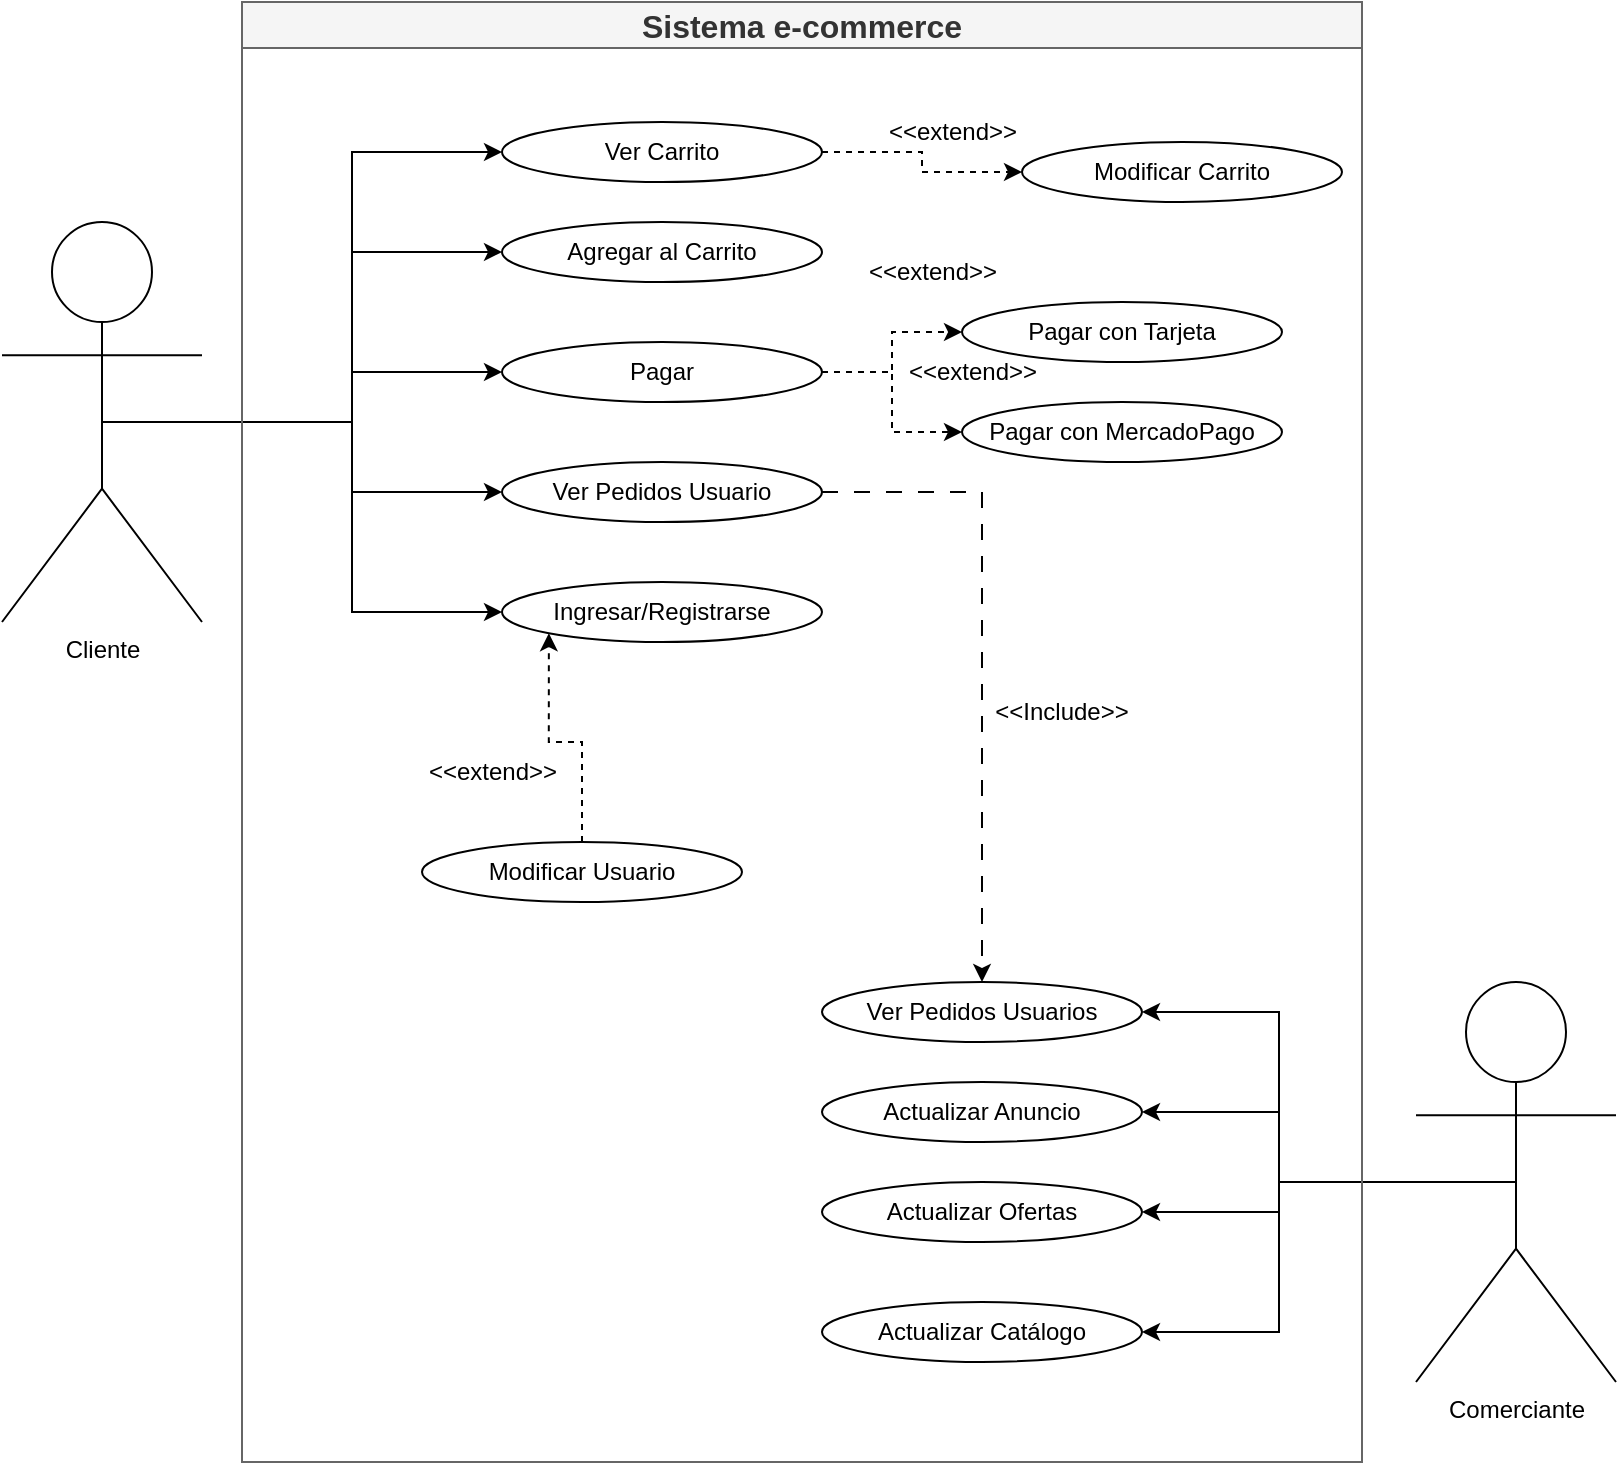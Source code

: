 <mxfile version="24.4.13" type="google">
  <diagram name="Página-1" id="tOKKlg1iaM0YWFA28fno">
    <mxGraphModel grid="1" page="1" gridSize="10" guides="1" tooltips="1" connect="1" arrows="1" fold="1" pageScale="1" pageWidth="827" pageHeight="1169" math="0" shadow="0">
      <root>
        <mxCell id="0" />
        <mxCell id="1" parent="0" />
        <mxCell id="90cOT_pGgJfc4WVKmfhz-41" style="edgeStyle=orthogonalEdgeStyle;rounded=0;orthogonalLoop=1;jettySize=auto;html=1;exitX=0.5;exitY=0.5;exitDx=0;exitDy=0;exitPerimeter=0;" edge="1" parent="1" source="90cOT_pGgJfc4WVKmfhz-1" target="90cOT_pGgJfc4WVKmfhz-40">
          <mxGeometry relative="1" as="geometry" />
        </mxCell>
        <mxCell id="90cOT_pGgJfc4WVKmfhz-42" style="edgeStyle=orthogonalEdgeStyle;rounded=0;orthogonalLoop=1;jettySize=auto;html=1;exitX=0.5;exitY=0.5;exitDx=0;exitDy=0;exitPerimeter=0;entryX=1;entryY=0.5;entryDx=0;entryDy=0;" edge="1" parent="1" source="90cOT_pGgJfc4WVKmfhz-1" target="90cOT_pGgJfc4WVKmfhz-39">
          <mxGeometry relative="1" as="geometry" />
        </mxCell>
        <mxCell id="90cOT_pGgJfc4WVKmfhz-43" style="edgeStyle=orthogonalEdgeStyle;rounded=0;orthogonalLoop=1;jettySize=auto;html=1;exitX=0.5;exitY=0.5;exitDx=0;exitDy=0;exitPerimeter=0;" edge="1" parent="1" source="90cOT_pGgJfc4WVKmfhz-1" target="90cOT_pGgJfc4WVKmfhz-38">
          <mxGeometry relative="1" as="geometry" />
        </mxCell>
        <mxCell id="90cOT_pGgJfc4WVKmfhz-44" style="edgeStyle=orthogonalEdgeStyle;rounded=0;orthogonalLoop=1;jettySize=auto;html=1;exitX=0.5;exitY=0.5;exitDx=0;exitDy=0;exitPerimeter=0;entryX=1;entryY=0.5;entryDx=0;entryDy=0;" edge="1" parent="1" source="90cOT_pGgJfc4WVKmfhz-1" target="90cOT_pGgJfc4WVKmfhz-37">
          <mxGeometry relative="1" as="geometry" />
        </mxCell>
        <object label="Comerciante" cliente="cliente" id="90cOT_pGgJfc4WVKmfhz-1">
          <mxCell style="shape=umlActor;verticalLabelPosition=bottom;verticalAlign=top;html=1;outlineConnect=0;" vertex="1" parent="1">
            <mxGeometry x="727" y="600" width="100" height="200" as="geometry" />
          </mxCell>
        </object>
        <mxCell id="90cOT_pGgJfc4WVKmfhz-7" value="Agregar al Carrito" style="ellipse;whiteSpace=wrap;html=1;" vertex="1" parent="1">
          <mxGeometry x="270" y="220" width="160" height="30" as="geometry" />
        </mxCell>
        <mxCell id="90cOT_pGgJfc4WVKmfhz-26" style="edgeStyle=orthogonalEdgeStyle;rounded=0;orthogonalLoop=1;jettySize=auto;html=1;exitX=0.5;exitY=0.5;exitDx=0;exitDy=0;exitPerimeter=0;entryX=0;entryY=0.5;entryDx=0;entryDy=0;" edge="1" parent="1" source="90cOT_pGgJfc4WVKmfhz-9" target="90cOT_pGgJfc4WVKmfhz-7">
          <mxGeometry relative="1" as="geometry" />
        </mxCell>
        <mxCell id="90cOT_pGgJfc4WVKmfhz-27" style="edgeStyle=orthogonalEdgeStyle;rounded=0;orthogonalLoop=1;jettySize=auto;html=1;exitX=0.5;exitY=0.5;exitDx=0;exitDy=0;exitPerimeter=0;entryX=0;entryY=0.5;entryDx=0;entryDy=0;" edge="1" parent="1" source="90cOT_pGgJfc4WVKmfhz-9" target="90cOT_pGgJfc4WVKmfhz-11">
          <mxGeometry relative="1" as="geometry" />
        </mxCell>
        <mxCell id="90cOT_pGgJfc4WVKmfhz-28" style="edgeStyle=orthogonalEdgeStyle;rounded=0;orthogonalLoop=1;jettySize=auto;html=1;exitX=0.5;exitY=0.5;exitDx=0;exitDy=0;exitPerimeter=0;entryX=0;entryY=0.5;entryDx=0;entryDy=0;" edge="1" parent="1" source="90cOT_pGgJfc4WVKmfhz-9" target="90cOT_pGgJfc4WVKmfhz-13">
          <mxGeometry relative="1" as="geometry" />
        </mxCell>
        <mxCell id="90cOT_pGgJfc4WVKmfhz-29" style="edgeStyle=orthogonalEdgeStyle;rounded=0;orthogonalLoop=1;jettySize=auto;html=1;exitX=0.5;exitY=0.5;exitDx=0;exitDy=0;exitPerimeter=0;" edge="1" parent="1" source="90cOT_pGgJfc4WVKmfhz-9" target="90cOT_pGgJfc4WVKmfhz-14">
          <mxGeometry relative="1" as="geometry" />
        </mxCell>
        <mxCell id="1L8bVluNoFV1M0LmRqwV-12" style="edgeStyle=orthogonalEdgeStyle;rounded=0;orthogonalLoop=1;jettySize=auto;html=1;exitX=0.5;exitY=0.5;exitDx=0;exitDy=0;exitPerimeter=0;entryX=0;entryY=0.5;entryDx=0;entryDy=0;" edge="1" parent="1" source="90cOT_pGgJfc4WVKmfhz-9" target="1L8bVluNoFV1M0LmRqwV-11">
          <mxGeometry relative="1" as="geometry" />
        </mxCell>
        <object label="Cliente" cliente="cliente" id="90cOT_pGgJfc4WVKmfhz-9">
          <mxCell style="shape=umlActor;verticalLabelPosition=bottom;verticalAlign=top;html=1;outlineConnect=0;" vertex="1" parent="1">
            <mxGeometry x="20" y="220" width="100" height="200" as="geometry" />
          </mxCell>
        </object>
        <mxCell id="1L8bVluNoFV1M0LmRqwV-7" style="edgeStyle=orthogonalEdgeStyle;rounded=0;orthogonalLoop=1;jettySize=auto;html=1;exitX=1;exitY=0.5;exitDx=0;exitDy=0;entryX=0;entryY=0.5;entryDx=0;entryDy=0;dashed=1;" edge="1" parent="1" source="90cOT_pGgJfc4WVKmfhz-11" target="1L8bVluNoFV1M0LmRqwV-3">
          <mxGeometry relative="1" as="geometry" />
        </mxCell>
        <mxCell id="1L8bVluNoFV1M0LmRqwV-8" style="edgeStyle=orthogonalEdgeStyle;rounded=0;orthogonalLoop=1;jettySize=auto;html=1;exitX=1;exitY=0.5;exitDx=0;exitDy=0;entryX=0;entryY=0.5;entryDx=0;entryDy=0;dashed=1;" edge="1" parent="1" source="90cOT_pGgJfc4WVKmfhz-11" target="1L8bVluNoFV1M0LmRqwV-4">
          <mxGeometry relative="1" as="geometry" />
        </mxCell>
        <mxCell id="90cOT_pGgJfc4WVKmfhz-11" value="Pagar" style="ellipse;whiteSpace=wrap;html=1;" vertex="1" parent="1">
          <mxGeometry x="270" y="280" width="160" height="30" as="geometry" />
        </mxCell>
        <mxCell id="uMgJcbBsK23hXO7tOAa2-1" style="edgeStyle=orthogonalEdgeStyle;rounded=0;orthogonalLoop=1;jettySize=auto;html=1;exitX=1;exitY=0.5;exitDx=0;exitDy=0;entryX=0.5;entryY=0;entryDx=0;entryDy=0;dashed=1;dashPattern=8 8;" edge="1" parent="1" source="90cOT_pGgJfc4WVKmfhz-13" target="90cOT_pGgJfc4WVKmfhz-37">
          <mxGeometry relative="1" as="geometry" />
        </mxCell>
        <mxCell id="90cOT_pGgJfc4WVKmfhz-13" value="Ver Pedidos Usuario" style="ellipse;whiteSpace=wrap;html=1;" vertex="1" parent="1">
          <mxGeometry x="270" y="340" width="160" height="30" as="geometry" />
        </mxCell>
        <mxCell id="90cOT_pGgJfc4WVKmfhz-14" value="Ingresar/Registrarse" style="ellipse;whiteSpace=wrap;html=1;" vertex="1" parent="1">
          <mxGeometry x="270" y="400" width="160" height="30" as="geometry" />
        </mxCell>
        <mxCell id="90cOT_pGgJfc4WVKmfhz-15" value="Modificar Carrito" style="ellipse;whiteSpace=wrap;html=1;" vertex="1" parent="1">
          <mxGeometry x="530" y="180" width="160" height="30" as="geometry" />
        </mxCell>
        <mxCell id="90cOT_pGgJfc4WVKmfhz-20" style="edgeStyle=orthogonalEdgeStyle;rounded=0;orthogonalLoop=1;jettySize=auto;html=1;exitX=0.5;exitY=0;exitDx=0;exitDy=0;entryX=0;entryY=1;entryDx=0;entryDy=0;dashed=1;" edge="1" parent="1" source="90cOT_pGgJfc4WVKmfhz-18" target="90cOT_pGgJfc4WVKmfhz-14">
          <mxGeometry relative="1" as="geometry" />
        </mxCell>
        <mxCell id="90cOT_pGgJfc4WVKmfhz-18" value="Modificar Usuario" style="ellipse;whiteSpace=wrap;html=1;" vertex="1" parent="1">
          <mxGeometry x="230" y="530" width="160" height="30" as="geometry" />
        </mxCell>
        <mxCell id="90cOT_pGgJfc4WVKmfhz-32" value="&amp;lt;&amp;lt;extend&amp;gt;&amp;gt;" style="text;html=1;align=center;verticalAlign=middle;resizable=0;points=[];autosize=1;strokeColor=none;fillColor=none;" vertex="1" parent="1">
          <mxGeometry x="220" y="480" width="90" height="30" as="geometry" />
        </mxCell>
        <mxCell id="90cOT_pGgJfc4WVKmfhz-35" value="&amp;lt;&amp;lt;extend&amp;gt;&amp;gt;" style="text;html=1;align=center;verticalAlign=middle;resizable=0;points=[];autosize=1;strokeColor=none;fillColor=none;" vertex="1" parent="1">
          <mxGeometry x="450" y="160" width="90" height="30" as="geometry" />
        </mxCell>
        <mxCell id="90cOT_pGgJfc4WVKmfhz-36" value="&amp;lt;&amp;lt;extend&amp;gt;&amp;gt;" style="text;html=1;align=center;verticalAlign=middle;resizable=0;points=[];autosize=1;strokeColor=none;fillColor=none;" vertex="1" parent="1">
          <mxGeometry x="440" y="230" width="90" height="30" as="geometry" />
        </mxCell>
        <mxCell id="90cOT_pGgJfc4WVKmfhz-37" value="Ver Pedidos Usuarios" style="ellipse;whiteSpace=wrap;html=1;" vertex="1" parent="1">
          <mxGeometry x="430" y="600" width="160" height="30" as="geometry" />
        </mxCell>
        <mxCell id="90cOT_pGgJfc4WVKmfhz-38" value="Actualizar Anuncio" style="ellipse;whiteSpace=wrap;html=1;" vertex="1" parent="1">
          <mxGeometry x="430" y="650" width="160" height="30" as="geometry" />
        </mxCell>
        <mxCell id="90cOT_pGgJfc4WVKmfhz-39" value="Actualizar Ofertas" style="ellipse;whiteSpace=wrap;html=1;" vertex="1" parent="1">
          <mxGeometry x="430" y="700" width="160" height="30" as="geometry" />
        </mxCell>
        <mxCell id="90cOT_pGgJfc4WVKmfhz-40" value="Actualizar Catálogo" style="ellipse;whiteSpace=wrap;html=1;" vertex="1" parent="1">
          <mxGeometry x="430" y="760" width="160" height="30" as="geometry" />
        </mxCell>
        <mxCell id="90cOT_pGgJfc4WVKmfhz-68" value="&amp;lt;&amp;lt;Include&amp;gt;&amp;gt;" style="text;html=1;align=center;verticalAlign=middle;whiteSpace=wrap;rounded=0;" vertex="1" parent="1">
          <mxGeometry x="520" y="450" width="60" height="30" as="geometry" />
        </mxCell>
        <mxCell id="1L8bVluNoFV1M0LmRqwV-3" value="Pagar con Tarjeta" style="ellipse;whiteSpace=wrap;html=1;" vertex="1" parent="1">
          <mxGeometry x="500" y="260" width="160" height="30" as="geometry" />
        </mxCell>
        <mxCell id="1L8bVluNoFV1M0LmRqwV-4" value="Pagar con MercadoPago" style="ellipse;whiteSpace=wrap;html=1;" vertex="1" parent="1">
          <mxGeometry x="500" y="310" width="160" height="30" as="geometry" />
        </mxCell>
        <mxCell id="1L8bVluNoFV1M0LmRqwV-9" value="&amp;lt;&amp;lt;extend&amp;gt;&amp;gt;" style="text;html=1;align=center;verticalAlign=middle;resizable=0;points=[];autosize=1;strokeColor=none;fillColor=none;" vertex="1" parent="1">
          <mxGeometry x="460" y="280" width="90" height="30" as="geometry" />
        </mxCell>
        <mxCell id="1L8bVluNoFV1M0LmRqwV-13" style="edgeStyle=orthogonalEdgeStyle;rounded=0;orthogonalLoop=1;jettySize=auto;html=1;exitX=1;exitY=0.5;exitDx=0;exitDy=0;entryX=0;entryY=0.5;entryDx=0;entryDy=0;dashed=1;" edge="1" parent="1" source="1L8bVluNoFV1M0LmRqwV-11" target="90cOT_pGgJfc4WVKmfhz-15">
          <mxGeometry relative="1" as="geometry" />
        </mxCell>
        <mxCell id="1L8bVluNoFV1M0LmRqwV-11" value="Ver Carrito" style="ellipse;whiteSpace=wrap;html=1;" vertex="1" parent="1">
          <mxGeometry x="270" y="170" width="160" height="30" as="geometry" />
        </mxCell>
        <mxCell id="XRx3GCEmRwhTN5hMQFkk-2" value="&lt;font style=&quot;font-size: 16px;&quot;&gt;Sistema e-commerce&lt;/font&gt;" style="swimlane;whiteSpace=wrap;html=1;fillColor=#f5f5f5;fontColor=#333333;strokeColor=#666666;" vertex="1" parent="1">
          <mxGeometry x="140" y="110" width="560" height="730" as="geometry" />
        </mxCell>
      </root>
    </mxGraphModel>
  </diagram>
</mxfile>
